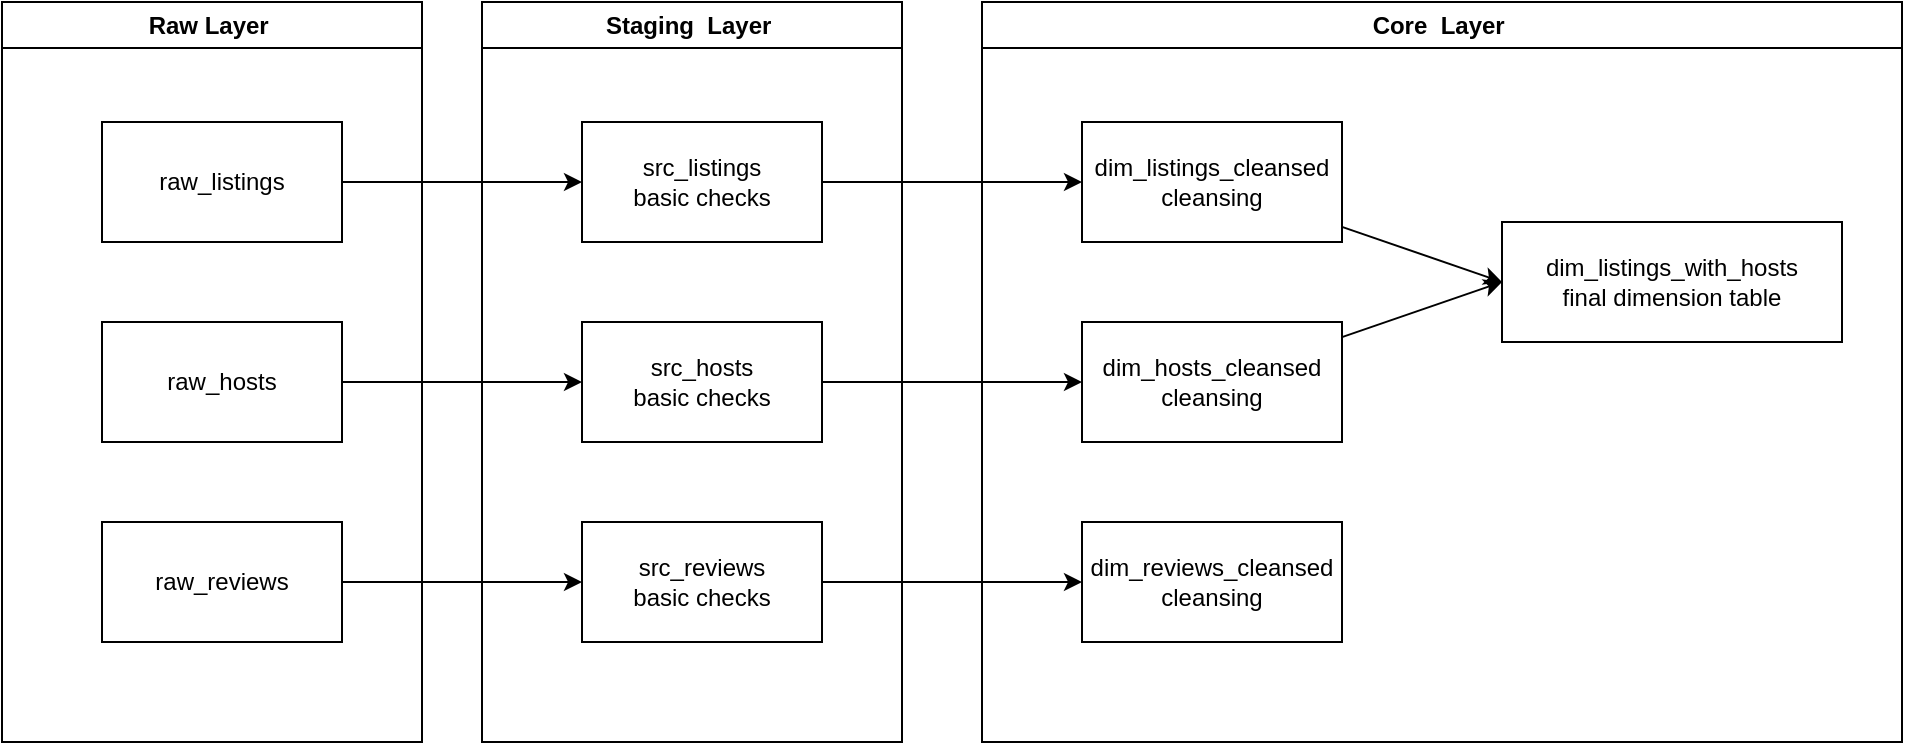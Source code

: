 <mxfile>
    <diagram id="ijB-Mmv_7TMc_o4c1OqR" name="Page-1">
        <mxGraphModel dx="1202" dy="520" grid="1" gridSize="10" guides="1" tooltips="1" connect="1" arrows="1" fold="1" page="1" pageScale="1" pageWidth="850" pageHeight="1100" math="0" shadow="0">
            <root>
                <mxCell id="0"/>
                <mxCell id="1" parent="0"/>
                <mxCell id="3" value="Raw Layer&amp;nbsp;" style="swimlane;whiteSpace=wrap;html=1;" vertex="1" parent="1">
                    <mxGeometry x="70" y="40" width="210" height="370" as="geometry"/>
                </mxCell>
                <mxCell id="2" value="raw_listings" style="rounded=0;whiteSpace=wrap;html=1;" vertex="1" parent="3">
                    <mxGeometry x="50" y="60" width="120" height="60" as="geometry"/>
                </mxCell>
                <mxCell id="4" value="raw_hosts" style="rounded=0;whiteSpace=wrap;html=1;" vertex="1" parent="3">
                    <mxGeometry x="50" y="160" width="120" height="60" as="geometry"/>
                </mxCell>
                <mxCell id="5" value="raw_reviews" style="rounded=0;whiteSpace=wrap;html=1;" vertex="1" parent="3">
                    <mxGeometry x="50" y="260" width="120" height="60" as="geometry"/>
                </mxCell>
                <mxCell id="7" value="Staging&amp;nbsp; Layer&amp;nbsp;" style="swimlane;whiteSpace=wrap;html=1;" vertex="1" parent="1">
                    <mxGeometry x="310" y="40" width="210" height="370" as="geometry"/>
                </mxCell>
                <mxCell id="8" value="src_listings&lt;br&gt;basic checks" style="rounded=0;whiteSpace=wrap;html=1;" vertex="1" parent="7">
                    <mxGeometry x="50" y="60" width="120" height="60" as="geometry"/>
                </mxCell>
                <mxCell id="9" value="src_hosts&lt;br&gt;basic checks" style="rounded=0;whiteSpace=wrap;html=1;" vertex="1" parent="7">
                    <mxGeometry x="50" y="160" width="120" height="60" as="geometry"/>
                </mxCell>
                <mxCell id="10" value="src_reviews&lt;br&gt;basic checks" style="rounded=0;whiteSpace=wrap;html=1;" vertex="1" parent="7">
                    <mxGeometry x="50" y="260" width="120" height="60" as="geometry"/>
                </mxCell>
                <mxCell id="11" style="edgeStyle=none;html=1;entryX=0;entryY=0.5;entryDx=0;entryDy=0;" edge="1" parent="1" source="2" target="8">
                    <mxGeometry relative="1" as="geometry"/>
                </mxCell>
                <mxCell id="12" style="edgeStyle=none;html=1;entryX=0;entryY=0.5;entryDx=0;entryDy=0;" edge="1" parent="1" source="4" target="9">
                    <mxGeometry relative="1" as="geometry"/>
                </mxCell>
                <mxCell id="13" style="edgeStyle=none;html=1;" edge="1" parent="1" source="5" target="10">
                    <mxGeometry relative="1" as="geometry"/>
                </mxCell>
                <mxCell id="14" value="Core&amp;nbsp; Layer&amp;nbsp;" style="swimlane;whiteSpace=wrap;html=1;" vertex="1" parent="1">
                    <mxGeometry x="560" y="40" width="460" height="370" as="geometry"/>
                </mxCell>
                <mxCell id="24" style="edgeStyle=none;html=1;entryX=0;entryY=0.5;entryDx=0;entryDy=0;" edge="1" parent="14" source="15" target="23">
                    <mxGeometry relative="1" as="geometry"/>
                </mxCell>
                <mxCell id="15" value="dim_listings_cleansed&lt;br&gt;cleansing" style="rounded=0;whiteSpace=wrap;html=1;" vertex="1" parent="14">
                    <mxGeometry x="50" y="60" width="130" height="60" as="geometry"/>
                </mxCell>
                <mxCell id="25" style="edgeStyle=none;html=1;entryX=0;entryY=0.5;entryDx=0;entryDy=0;" edge="1" parent="14" source="18" target="23">
                    <mxGeometry relative="1" as="geometry"/>
                </mxCell>
                <mxCell id="18" value="dim_hosts_cleansed&lt;br&gt;cleansing" style="rounded=0;whiteSpace=wrap;html=1;" vertex="1" parent="14">
                    <mxGeometry x="50" y="160" width="130" height="60" as="geometry"/>
                </mxCell>
                <mxCell id="21" value="dim_reviews_cleansed&lt;br&gt;cleansing" style="rounded=0;whiteSpace=wrap;html=1;" vertex="1" parent="14">
                    <mxGeometry x="50" y="260" width="130" height="60" as="geometry"/>
                </mxCell>
                <mxCell id="23" value="dim_listings_with_hosts&lt;br&gt;final dimension table" style="rounded=0;whiteSpace=wrap;html=1;" vertex="1" parent="14">
                    <mxGeometry x="260" y="110" width="170" height="60" as="geometry"/>
                </mxCell>
                <mxCell id="19" style="edgeStyle=none;html=1;" edge="1" parent="1" source="9" target="18">
                    <mxGeometry relative="1" as="geometry"/>
                </mxCell>
                <mxCell id="20" style="edgeStyle=none;html=1;" edge="1" parent="1" source="8" target="15">
                    <mxGeometry relative="1" as="geometry"/>
                </mxCell>
                <mxCell id="22" style="edgeStyle=none;html=1;" edge="1" parent="1" source="10" target="21">
                    <mxGeometry relative="1" as="geometry"/>
                </mxCell>
            </root>
        </mxGraphModel>
    </diagram>
</mxfile>